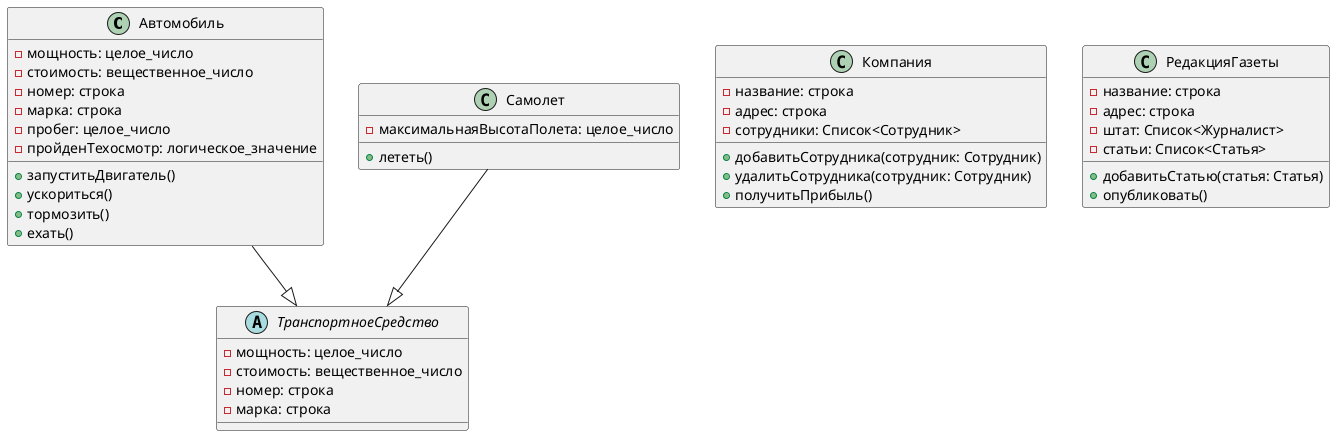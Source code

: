 @startuml

' Задание 1.1

class Автомобиль {
    -мощность: целое_число
    -стоимость: вещественное_число
    -номер: строка
    -марка: строка
    +запуститьДвигатель()
    +ускориться()
    +тормозить()
}

class Компания {
    -название: строка
    -адрес: строка
    -сотрудники: Список<Сотрудник>
    +добавитьСотрудника(сотрудник: Сотрудник)
    +удалитьСотрудника(сотрудник: Сотрудник)
    +получитьПрибыль()
}

class РедакцияГазеты {
    -название: строка
    -адрес: строка
    -штат: Список<Журналист>
    -статьи: Список<Статья>
    +добавитьСтатью(статья: Статья)
    +опубликовать()
}

' Задание 1.2
abstract ТранспортноеСредство {
    -мощность: целое_число
    -стоимость: вещественное_число
    -номер: строка
    -марка: строка
}

Автомобиль --|> ТранспортноеСредство
class Автомобиль {
    -пробег: целое_число
    -пройденТехосмотр: логическое_значение
    +ехать()
}

Самолет --|> ТранспортноеСредство
class Самолет {
    -максимальнаяВысотаПолета: целое_число
    +лететь()
}

@enduml